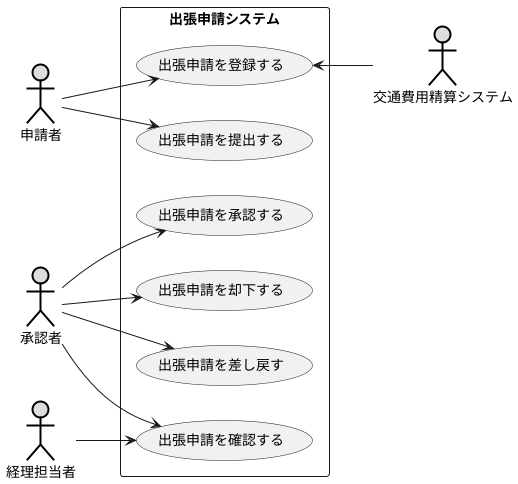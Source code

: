 @startuml 演習２－１
left to right direction
actor 申請者 #DDDDDD;line:black;line.bold;
actor 交通費用精算システム #DDDDDD;line:black;line.bold;
actor 承認者 #DDDDDD;line:black;line.bold;
actor 経理担当者 #DDDDDD;line:black;line.bold;
rectangle 出張申請システム {
    usecase 出張申請を登録する
    usecase 出張申請を提出する
    usecase 出張申請を承認する
    usecase 出張申請を却下する
    usecase 出張申請を差し戻す
    usecase 出張申請を確認する
}
申請者 --> 出張申請を登録する
申請者 --> 出張申請を提出する
出張申請を登録する <-- 交通費用精算システム
承認者 --> 出張申請を承認する
承認者 --> 出張申請を却下する
承認者 --> 出張申請を差し戻す
承認者 --> 出張申請を確認する
経理担当者 --> 出張申請を確認する
@enduml
